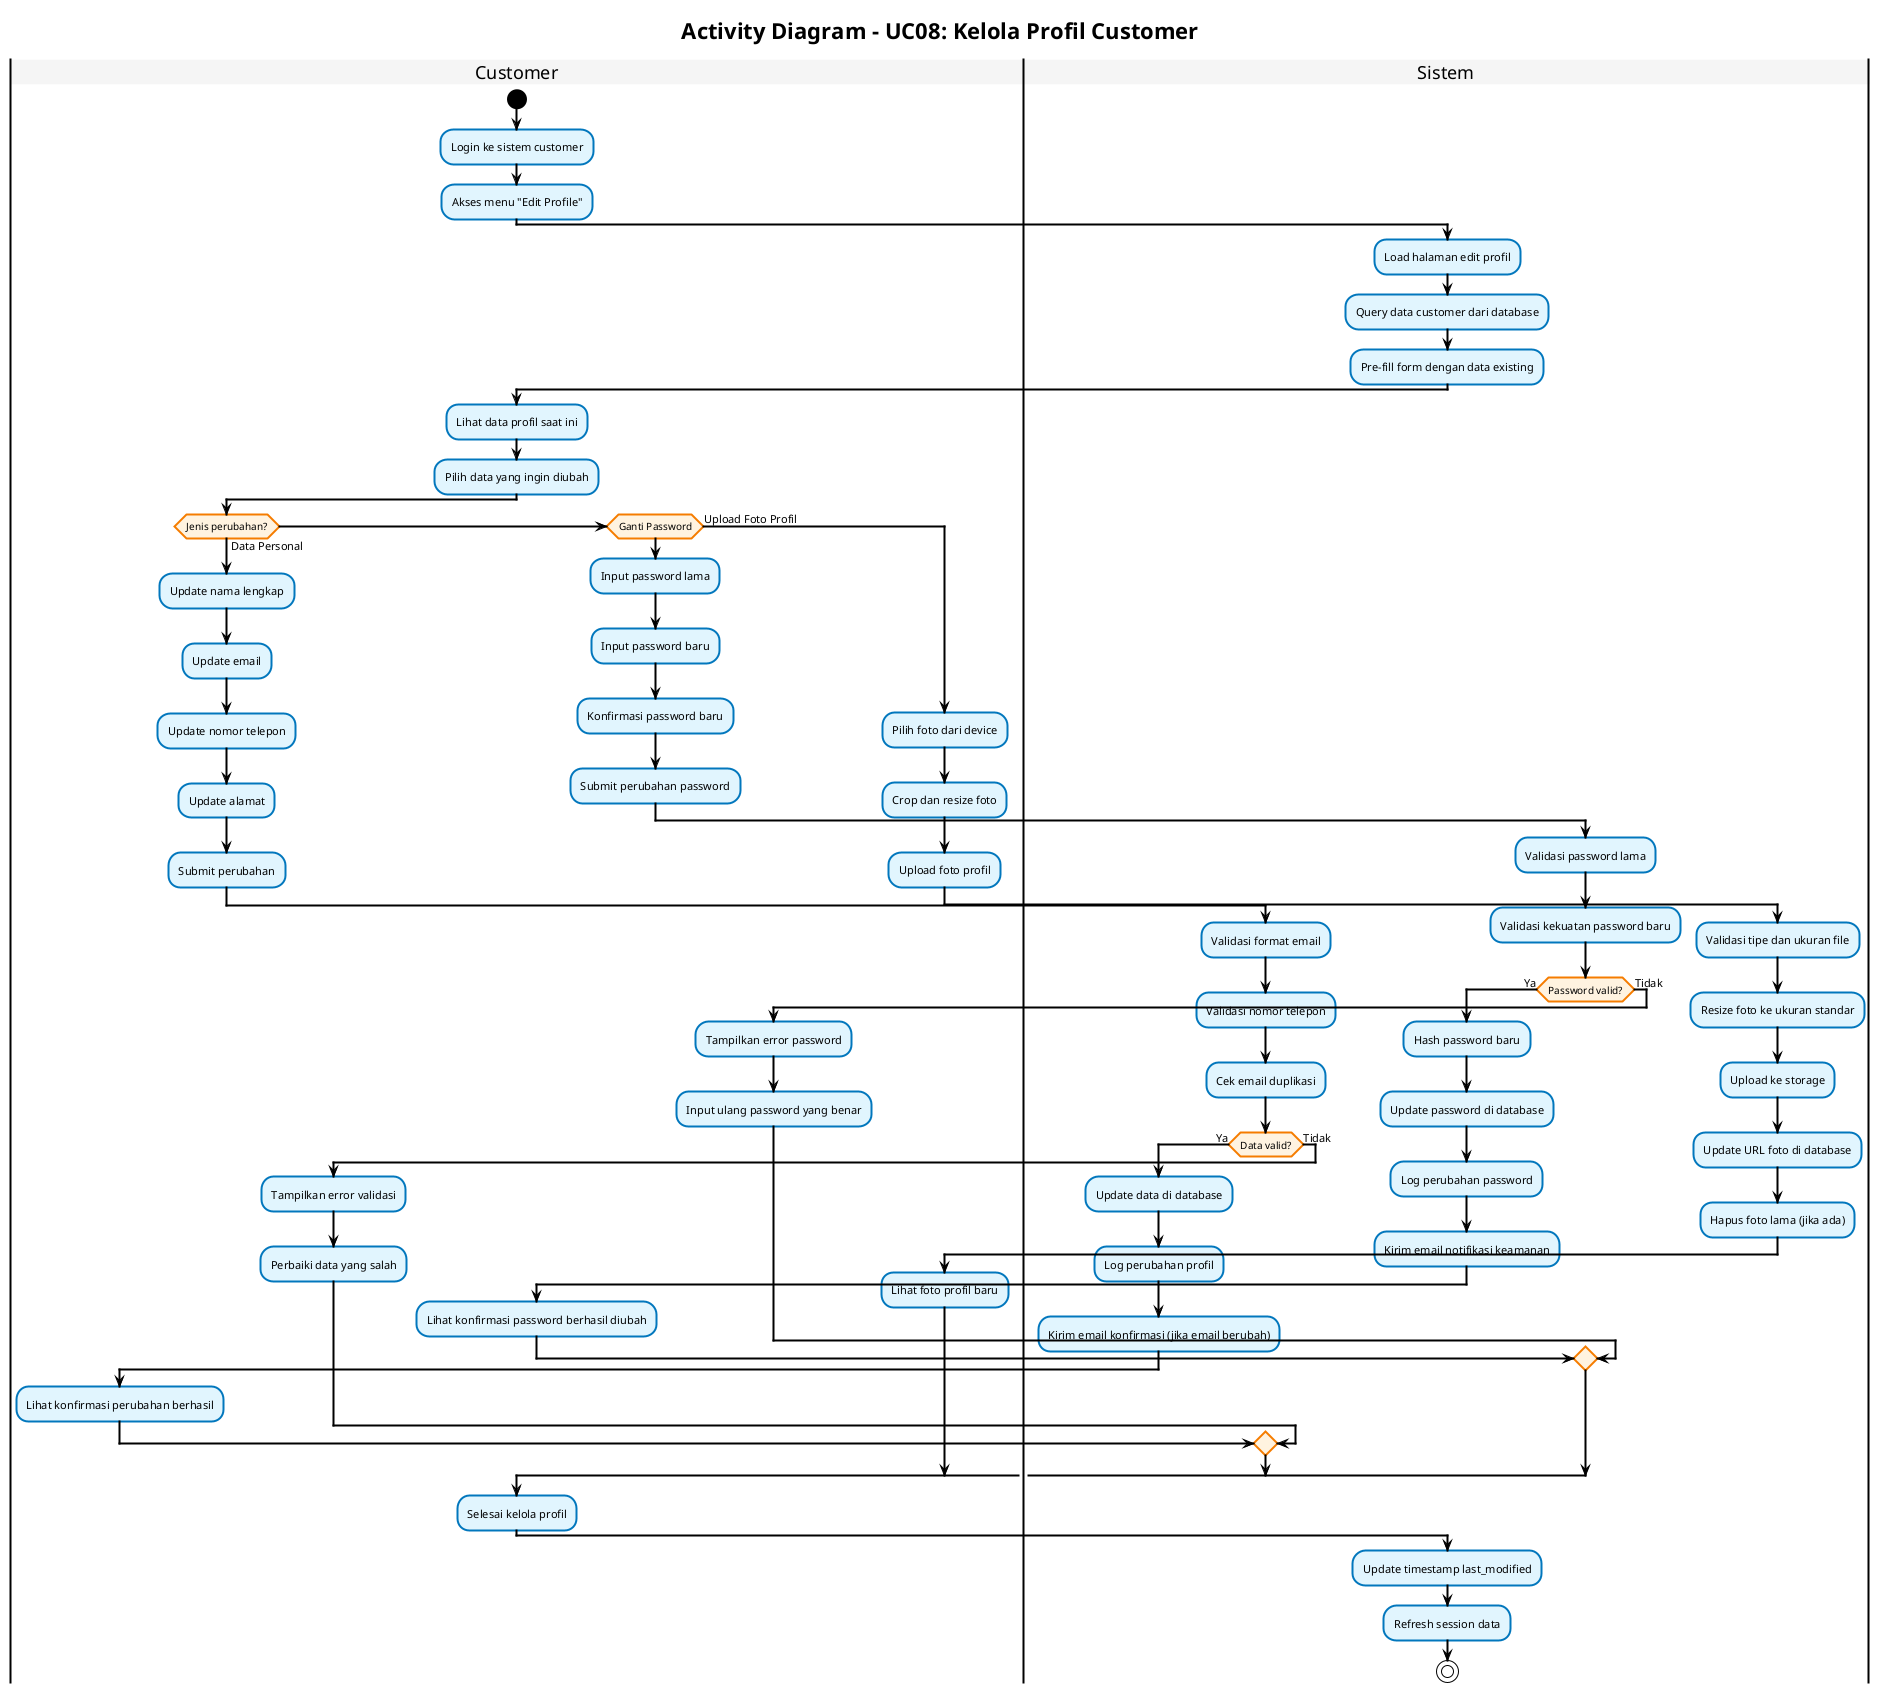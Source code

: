 @startuml

!theme plain
skinparam backgroundColor white
skinparam shadowing false
skinparam handwritten false

' Styling UML BPMN yang tegas dan standar
skinparam activity {
    BackgroundColor #E1F5FE
    BorderColor #0277BD
    BorderThickness 2
    FontSize 11
}

skinparam activityDiamond {
    BackgroundColor #FFF3E0
    BorderColor #F57C00
    BorderThickness 2
    FontSize 10
}

skinparam activityStart {
    Color black
}

skinparam activityEnd {
    Color black
}

skinparam arrow {
    Color black
    Thickness 2
}

skinparam swimlane {
    BorderColor black
    BorderThickness 2
    TitleBackgroundColor #F5F5F5
}

skinparam linetype ortho
skinparam nodesep 20
skinparam ranksep 30

title **Activity Diagram - UC08: Kelola Profil Customer**

|Customer|
start
:Login ke sistem customer;
:Akses menu "Edit Profile";

|Sistem|
:Load halaman edit profil;
:Query data customer dari database;
:Pre-fill form dengan data existing;

|Customer|
:Lihat data profil saat ini;
:Pilih data yang ingin diubah;

if (Jenis perubahan?) then (Data Personal)
  :Update nama lengkap;
  :Update email;
  :Update nomor telepon;
  :Update alamat;
  :Submit perubahan;
  
  |Sistem|
  :Validasi format email;
  :Validasi nomor telepon;
  :Cek email duplikasi;
  
  if (Data valid?) then (Ya)
    :Update data di database;
    :Log perubahan profil;
    :Kirim email konfirmasi (jika email berubah);
    
    |Customer|
    :Lihat konfirmasi perubahan berhasil;
  else (Tidak)
    :Tampilkan error validasi;
    
    |Customer|
    :Perbaiki data yang salah;
  endif
else if (Ganti Password)
  :Input password lama;
  :Input password baru;
  :Konfirmasi password baru;
  :Submit perubahan password;
  
  |Sistem|
  :Validasi password lama;
  :Validasi kekuatan password baru;
  
  if (Password valid?) then (Ya)
    :Hash password baru;
    :Update password di database;
    :Log perubahan password;
    :Kirim email notifikasi keamanan;
    
    |Customer|
    :Lihat konfirmasi password berhasil diubah;
  else (Tidak)
    :Tampilkan error password;
    
    |Customer|
    :Input ulang password yang benar;
  endif
else (Upload Foto Profil)
  :Pilih foto dari device;
  :Crop dan resize foto;
  :Upload foto profil;
  
  |Sistem|
  :Validasi tipe dan ukuran file;
  :Resize foto ke ukuran standar;
  :Upload ke storage;
  :Update URL foto di database;
  :Hapus foto lama (jika ada);
  
  |Customer|
  :Lihat foto profil baru;
endif

' MERGE POINT - All paths converge here
|Customer|
:Selesai kelola profil;

|Sistem|
:Update timestamp last_modified;
:Refresh session data;
' SINGLE END POINT
stop

@enduml
